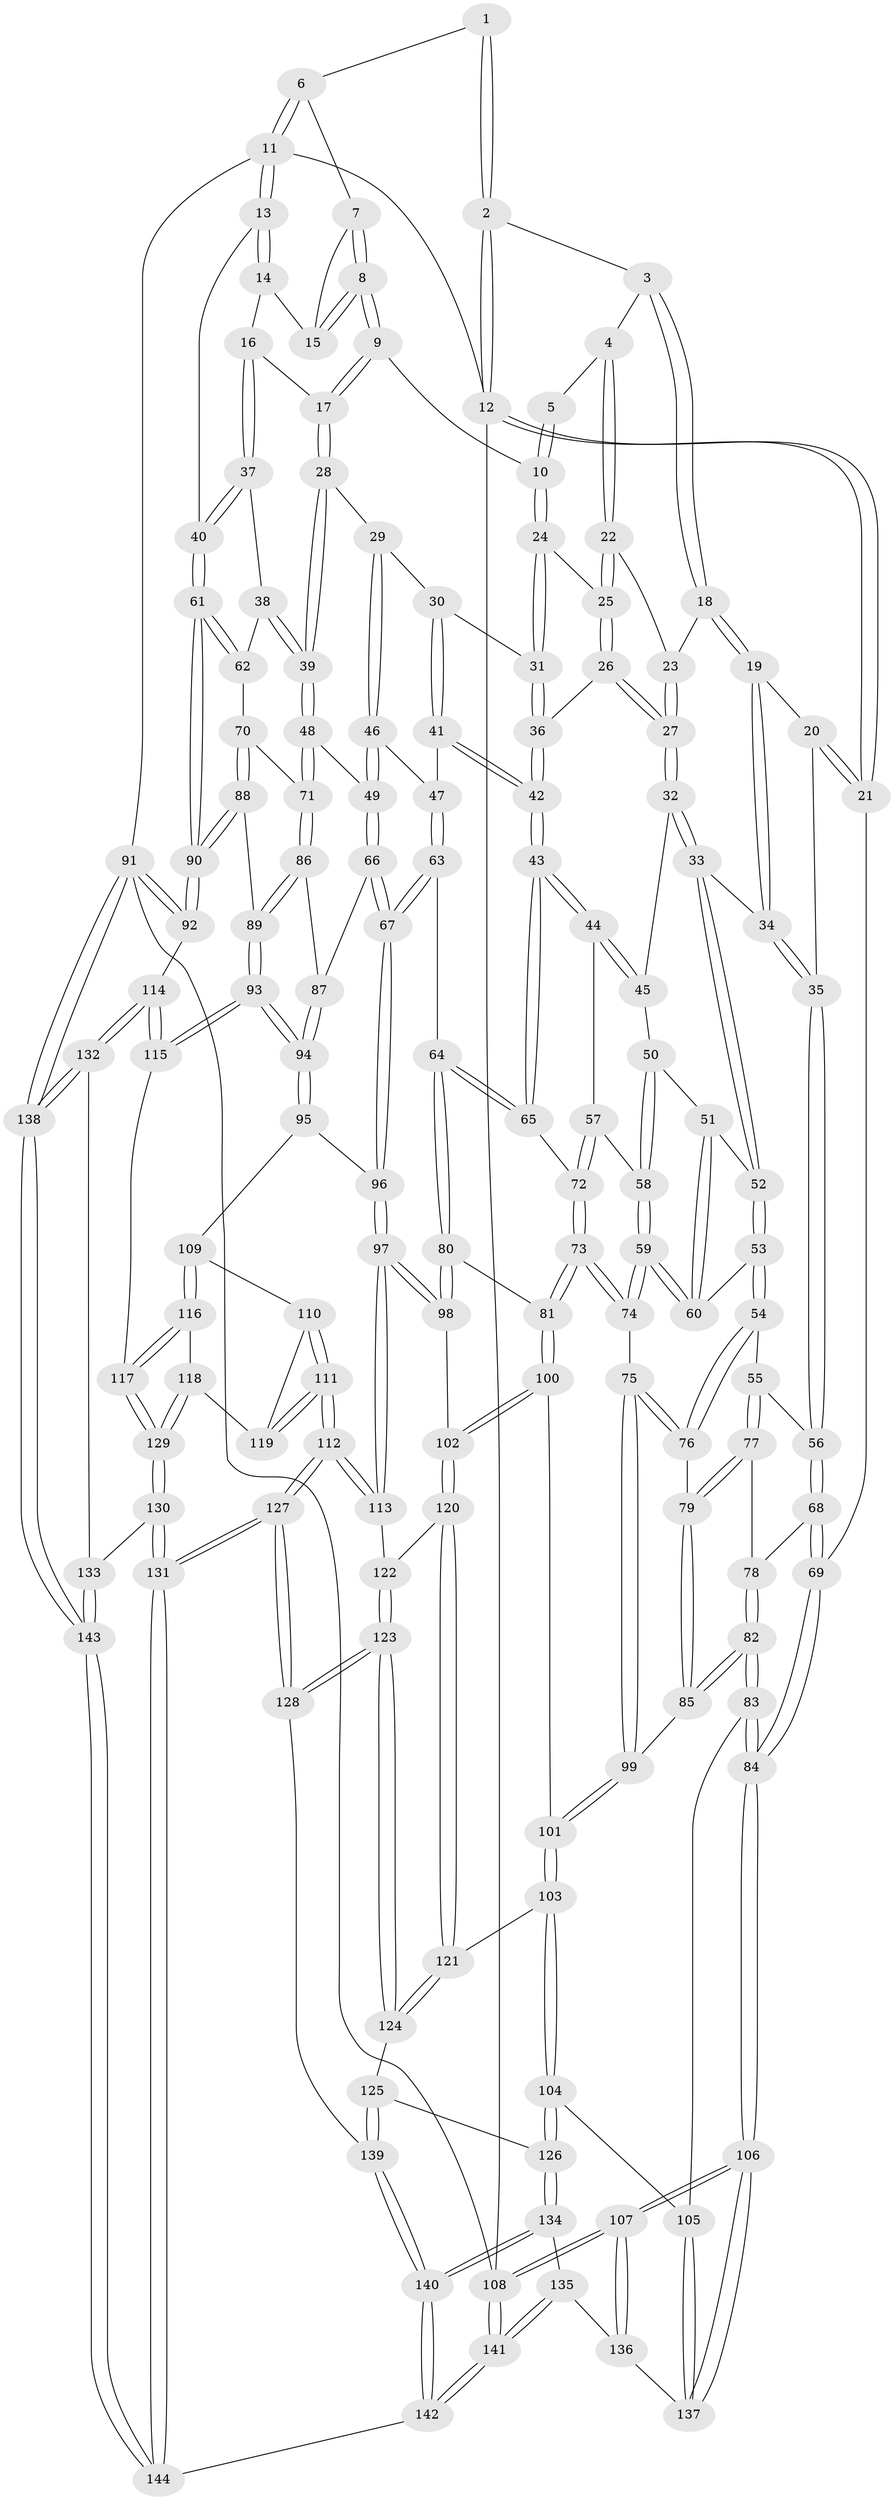 // Generated by graph-tools (version 1.1) at 2025/03/03/09/25 03:03:22]
// undirected, 144 vertices, 357 edges
graph export_dot {
graph [start="1"]
  node [color=gray90,style=filled];
  1 [pos="+0.5184128213155319+0"];
  2 [pos="+0.07106516728228271+0"];
  3 [pos="+0.10421372903634242+0"];
  4 [pos="+0.41085326798463173+0.0732376459069834"];
  5 [pos="+0.5183533926467921+0"];
  6 [pos="+0.8290027017780236+0"];
  7 [pos="+0.792401269574154+0"];
  8 [pos="+0.7453022875820228+0.07110127613063136"];
  9 [pos="+0.7365661890155684+0.08957344490769752"];
  10 [pos="+0.5807320614028968+0.08840608789704281"];
  11 [pos="+1+0"];
  12 [pos="+0+0"];
  13 [pos="+1+0"];
  14 [pos="+0.8955251176338225+0.08360171364537265"];
  15 [pos="+0.8891028602488554+0.08001886936099578"];
  16 [pos="+0.8337407784189838+0.20028678913231832"];
  17 [pos="+0.7649964102321132+0.16704893158615922"];
  18 [pos="+0.17756320822017013+0.06004995548911435"];
  19 [pos="+0.1637778580518786+0.11820385256655223"];
  20 [pos="+0.05228398697123872+0.18448822945049412"];
  21 [pos="+0+0.29789890065257285"];
  22 [pos="+0.41302441528073264+0.109066044006993"];
  23 [pos="+0.299584628062995+0.11574257450094091"];
  24 [pos="+0.5332938494003782+0.14948861522719156"];
  25 [pos="+0.4142571110728149+0.11027620794193826"];
  26 [pos="+0.36281608093882883+0.2566100019630456"];
  27 [pos="+0.32408405502840715+0.26706629786310887"];
  28 [pos="+0.7018866932137187+0.23654532378598167"];
  29 [pos="+0.5962025803245172+0.249452116660233"];
  30 [pos="+0.5464345137461999+0.20887943846770632"];
  31 [pos="+0.5402472564297532+0.20065524890779368"];
  32 [pos="+0.31684132830892076+0.27272319284558744"];
  33 [pos="+0.19830716351965935+0.2717049841583173"];
  34 [pos="+0.19541015412887922+0.2708233534754555"];
  35 [pos="+0.13635952023080897+0.3183437429533918"];
  36 [pos="+0.4210703821444723+0.2735447360103442"];
  37 [pos="+0.8771586723792147+0.23834297696235832"];
  38 [pos="+0.8449163880579568+0.32774577440906116"];
  39 [pos="+0.738666078343023+0.3658028208610609"];
  40 [pos="+1+0.18691111938641528"];
  41 [pos="+0.49103202169784205+0.3582473166515487"];
  42 [pos="+0.45567931005047047+0.3734886169439633"];
  43 [pos="+0.44670485635025786+0.3916568223905789"];
  44 [pos="+0.3890550404339873+0.3845199420041096"];
  45 [pos="+0.3219608133777966+0.2990579812815914"];
  46 [pos="+0.6028615211375609+0.3375088445312079"];
  47 [pos="+0.5683051785595032+0.3635205436946386"];
  48 [pos="+0.7095507127841592+0.4071985671019169"];
  49 [pos="+0.7086039702947479+0.40814942830749135"];
  50 [pos="+0.3063957701704423+0.36524076644725534"];
  51 [pos="+0.2962555571401362+0.37184370210438117"];
  52 [pos="+0.2488144943057048+0.378763232178097"];
  53 [pos="+0.2421674200993984+0.4205606544435766"];
  54 [pos="+0.23907191077304238+0.42490040058961503"];
  55 [pos="+0.2047333442814921+0.42362899009575766"];
  56 [pos="+0.10157912175297211+0.35186678799278237"];
  57 [pos="+0.34053537288330904+0.41277005907258685"];
  58 [pos="+0.34018302223127295+0.4128551453168727"];
  59 [pos="+0.32483145120875273+0.43026947789780573"];
  60 [pos="+0.2860462611736915+0.41285699363282313"];
  61 [pos="+1+0.21836671832433177"];
  62 [pos="+0.8772113716421807+0.3800592671636283"];
  63 [pos="+0.556840103453245+0.5033703096927018"];
  64 [pos="+0.49726232499513773+0.49290990096033194"];
  65 [pos="+0.4535327085826838+0.42554912384536453"];
  66 [pos="+0.7018329409831973+0.4438575315557467"];
  67 [pos="+0.630596032018126+0.5469308141046715"];
  68 [pos="+0.09704496994484915+0.3539392673496598"];
  69 [pos="+0+0.37673219194764196"];
  70 [pos="+0.8974277142471874+0.4348579048779742"];
  71 [pos="+0.87819320085783+0.4454407135362285"];
  72 [pos="+0.3854269069920229+0.4609780159623827"];
  73 [pos="+0.3256230305834609+0.5357825309745164"];
  74 [pos="+0.3037026584861991+0.5262513966633565"];
  75 [pos="+0.2826993664162496+0.5261594490481334"];
  76 [pos="+0.28180961703448887+0.5258674025934448"];
  77 [pos="+0.18402910512401457+0.4754361762342182"];
  78 [pos="+0.13490712215791337+0.47071086392417205"];
  79 [pos="+0.22743944935721708+0.5328746235105992"];
  80 [pos="+0.4196681027379941+0.5627296318955352"];
  81 [pos="+0.3309567304019084+0.5404405295396594"];
  82 [pos="+0.08531765541154394+0.6067344173306243"];
  83 [pos="+0.01660428427516051+0.6635243299054167"];
  84 [pos="+0+0.6399995160382849"];
  85 [pos="+0.15850704618403613+0.5762736028846668"];
  86 [pos="+0.8315466085089679+0.49005200916812236"];
  87 [pos="+0.8135981842193629+0.49878412083618895"];
  88 [pos="+1+0.5144171750662662"];
  89 [pos="+0.9128095090946399+0.5855219913977049"];
  90 [pos="+1+0.5155319975115238"];
  91 [pos="+1+1"];
  92 [pos="+1+0.6291584441764315"];
  93 [pos="+0.8301763538406125+0.6454261275318225"];
  94 [pos="+0.7997577451232722+0.6200297827776667"];
  95 [pos="+0.659062750326627+0.5799360693407423"];
  96 [pos="+0.6321992080666917+0.5539424782627052"];
  97 [pos="+0.5093208522774042+0.6861956344559337"];
  98 [pos="+0.4303078094826545+0.6012022348032847"];
  99 [pos="+0.2521694794657468+0.6298456100417206"];
  100 [pos="+0.32522234512706133+0.640469347067303"];
  101 [pos="+0.25513213043310706+0.6627437338867141"];
  102 [pos="+0.3593322534097126+0.6773779347805664"];
  103 [pos="+0.23738662048507117+0.6901899037684516"];
  104 [pos="+0.12902370798683133+0.7202600602752792"];
  105 [pos="+0.047150339850443666+0.6850738925632901"];
  106 [pos="+0+0.8016982136362358"];
  107 [pos="+0+1"];
  108 [pos="+0+1"];
  109 [pos="+0.6608312913141684+0.6062538564682295"];
  110 [pos="+0.6568951613898405+0.6261115403490362"];
  111 [pos="+0.5994312271756903+0.7596016612293539"];
  112 [pos="+0.532088142897419+0.7937748671637621"];
  113 [pos="+0.5087546835872305+0.690268112620804"];
  114 [pos="+0.8738343246396583+0.757485103049645"];
  115 [pos="+0.8389424451535061+0.725487574205015"];
  116 [pos="+0.7106286697622243+0.7180701982973569"];
  117 [pos="+0.8010612110934264+0.7405210299210218"];
  118 [pos="+0.6637047301529808+0.748327479598336"];
  119 [pos="+0.6605560096448444+0.74767050235393"];
  120 [pos="+0.3616381403585433+0.6929896611703227"];
  121 [pos="+0.2886122533822867+0.7248852110328061"];
  122 [pos="+0.372997594862259+0.7048906066126667"];
  123 [pos="+0.38381022623881594+0.8332369010925899"];
  124 [pos="+0.304085489280449+0.8118067222458083"];
  125 [pos="+0.2627375985252003+0.8242833739784281"];
  126 [pos="+0.19154038654509017+0.8089436575580065"];
  127 [pos="+0.5019480659313151+0.9198721906199276"];
  128 [pos="+0.42049526858542197+0.8641056034888009"];
  129 [pos="+0.7190269591380529+0.8191276634232638"];
  130 [pos="+0.6995984303413323+0.8777360733779301"];
  131 [pos="+0.502501910855049+0.9215527489407489"];
  132 [pos="+0.8905645314684951+0.8247369089335442"];
  133 [pos="+0.7492040450566426+0.90797470514254"];
  134 [pos="+0.16267573375251226+0.9032669568726891"];
  135 [pos="+0.10312119006614982+0.9121658793232893"];
  136 [pos="+0.09906483716110359+0.911004581382161"];
  137 [pos="+0.0885912934201354+0.8782858777217917"];
  138 [pos="+1+1"];
  139 [pos="+0.25905404681319066+0.9082424393190475"];
  140 [pos="+0.23277916314060618+0.9778666712633863"];
  141 [pos="+0.16304815903289363+1"];
  142 [pos="+0.3133723977168878+1"];
  143 [pos="+0.9645333807515895+1"];
  144 [pos="+0.46451226324935585+1"];
  1 -- 2;
  1 -- 2;
  1 -- 6;
  2 -- 3;
  2 -- 12;
  2 -- 12;
  3 -- 4;
  3 -- 18;
  3 -- 18;
  4 -- 5;
  4 -- 22;
  4 -- 22;
  5 -- 10;
  5 -- 10;
  6 -- 7;
  6 -- 11;
  6 -- 11;
  7 -- 8;
  7 -- 8;
  7 -- 15;
  8 -- 9;
  8 -- 9;
  8 -- 15;
  8 -- 15;
  9 -- 10;
  9 -- 17;
  9 -- 17;
  10 -- 24;
  10 -- 24;
  11 -- 12;
  11 -- 13;
  11 -- 13;
  11 -- 91;
  12 -- 21;
  12 -- 21;
  12 -- 108;
  13 -- 14;
  13 -- 14;
  13 -- 40;
  14 -- 15;
  14 -- 16;
  16 -- 17;
  16 -- 37;
  16 -- 37;
  17 -- 28;
  17 -- 28;
  18 -- 19;
  18 -- 19;
  18 -- 23;
  19 -- 20;
  19 -- 34;
  19 -- 34;
  20 -- 21;
  20 -- 21;
  20 -- 35;
  21 -- 69;
  22 -- 23;
  22 -- 25;
  22 -- 25;
  23 -- 27;
  23 -- 27;
  24 -- 25;
  24 -- 31;
  24 -- 31;
  25 -- 26;
  25 -- 26;
  26 -- 27;
  26 -- 27;
  26 -- 36;
  27 -- 32;
  27 -- 32;
  28 -- 29;
  28 -- 39;
  28 -- 39;
  29 -- 30;
  29 -- 46;
  29 -- 46;
  30 -- 31;
  30 -- 41;
  30 -- 41;
  31 -- 36;
  31 -- 36;
  32 -- 33;
  32 -- 33;
  32 -- 45;
  33 -- 34;
  33 -- 52;
  33 -- 52;
  34 -- 35;
  34 -- 35;
  35 -- 56;
  35 -- 56;
  36 -- 42;
  36 -- 42;
  37 -- 38;
  37 -- 40;
  37 -- 40;
  38 -- 39;
  38 -- 39;
  38 -- 62;
  39 -- 48;
  39 -- 48;
  40 -- 61;
  40 -- 61;
  41 -- 42;
  41 -- 42;
  41 -- 47;
  42 -- 43;
  42 -- 43;
  43 -- 44;
  43 -- 44;
  43 -- 65;
  43 -- 65;
  44 -- 45;
  44 -- 45;
  44 -- 57;
  45 -- 50;
  46 -- 47;
  46 -- 49;
  46 -- 49;
  47 -- 63;
  47 -- 63;
  48 -- 49;
  48 -- 71;
  48 -- 71;
  49 -- 66;
  49 -- 66;
  50 -- 51;
  50 -- 58;
  50 -- 58;
  51 -- 52;
  51 -- 60;
  51 -- 60;
  52 -- 53;
  52 -- 53;
  53 -- 54;
  53 -- 54;
  53 -- 60;
  54 -- 55;
  54 -- 76;
  54 -- 76;
  55 -- 56;
  55 -- 77;
  55 -- 77;
  56 -- 68;
  56 -- 68;
  57 -- 58;
  57 -- 72;
  57 -- 72;
  58 -- 59;
  58 -- 59;
  59 -- 60;
  59 -- 60;
  59 -- 74;
  59 -- 74;
  61 -- 62;
  61 -- 62;
  61 -- 90;
  61 -- 90;
  62 -- 70;
  63 -- 64;
  63 -- 67;
  63 -- 67;
  64 -- 65;
  64 -- 65;
  64 -- 80;
  64 -- 80;
  65 -- 72;
  66 -- 67;
  66 -- 67;
  66 -- 87;
  67 -- 96;
  67 -- 96;
  68 -- 69;
  68 -- 69;
  68 -- 78;
  69 -- 84;
  69 -- 84;
  70 -- 71;
  70 -- 88;
  70 -- 88;
  71 -- 86;
  71 -- 86;
  72 -- 73;
  72 -- 73;
  73 -- 74;
  73 -- 74;
  73 -- 81;
  73 -- 81;
  74 -- 75;
  75 -- 76;
  75 -- 76;
  75 -- 99;
  75 -- 99;
  76 -- 79;
  77 -- 78;
  77 -- 79;
  77 -- 79;
  78 -- 82;
  78 -- 82;
  79 -- 85;
  79 -- 85;
  80 -- 81;
  80 -- 98;
  80 -- 98;
  81 -- 100;
  81 -- 100;
  82 -- 83;
  82 -- 83;
  82 -- 85;
  82 -- 85;
  83 -- 84;
  83 -- 84;
  83 -- 105;
  84 -- 106;
  84 -- 106;
  85 -- 99;
  86 -- 87;
  86 -- 89;
  86 -- 89;
  87 -- 94;
  87 -- 94;
  88 -- 89;
  88 -- 90;
  88 -- 90;
  89 -- 93;
  89 -- 93;
  90 -- 92;
  90 -- 92;
  91 -- 92;
  91 -- 92;
  91 -- 138;
  91 -- 138;
  91 -- 108;
  92 -- 114;
  93 -- 94;
  93 -- 94;
  93 -- 115;
  93 -- 115;
  94 -- 95;
  94 -- 95;
  95 -- 96;
  95 -- 109;
  96 -- 97;
  96 -- 97;
  97 -- 98;
  97 -- 98;
  97 -- 113;
  97 -- 113;
  98 -- 102;
  99 -- 101;
  99 -- 101;
  100 -- 101;
  100 -- 102;
  100 -- 102;
  101 -- 103;
  101 -- 103;
  102 -- 120;
  102 -- 120;
  103 -- 104;
  103 -- 104;
  103 -- 121;
  104 -- 105;
  104 -- 126;
  104 -- 126;
  105 -- 137;
  105 -- 137;
  106 -- 107;
  106 -- 107;
  106 -- 137;
  106 -- 137;
  107 -- 108;
  107 -- 108;
  107 -- 136;
  107 -- 136;
  108 -- 141;
  108 -- 141;
  109 -- 110;
  109 -- 116;
  109 -- 116;
  110 -- 111;
  110 -- 111;
  110 -- 119;
  111 -- 112;
  111 -- 112;
  111 -- 119;
  111 -- 119;
  112 -- 113;
  112 -- 113;
  112 -- 127;
  112 -- 127;
  113 -- 122;
  114 -- 115;
  114 -- 115;
  114 -- 132;
  114 -- 132;
  115 -- 117;
  116 -- 117;
  116 -- 117;
  116 -- 118;
  117 -- 129;
  117 -- 129;
  118 -- 119;
  118 -- 129;
  118 -- 129;
  120 -- 121;
  120 -- 121;
  120 -- 122;
  121 -- 124;
  121 -- 124;
  122 -- 123;
  122 -- 123;
  123 -- 124;
  123 -- 124;
  123 -- 128;
  123 -- 128;
  124 -- 125;
  125 -- 126;
  125 -- 139;
  125 -- 139;
  126 -- 134;
  126 -- 134;
  127 -- 128;
  127 -- 128;
  127 -- 131;
  127 -- 131;
  128 -- 139;
  129 -- 130;
  129 -- 130;
  130 -- 131;
  130 -- 131;
  130 -- 133;
  131 -- 144;
  131 -- 144;
  132 -- 133;
  132 -- 138;
  132 -- 138;
  133 -- 143;
  133 -- 143;
  134 -- 135;
  134 -- 140;
  134 -- 140;
  135 -- 136;
  135 -- 141;
  135 -- 141;
  136 -- 137;
  138 -- 143;
  138 -- 143;
  139 -- 140;
  139 -- 140;
  140 -- 142;
  140 -- 142;
  141 -- 142;
  141 -- 142;
  142 -- 144;
  143 -- 144;
  143 -- 144;
}
